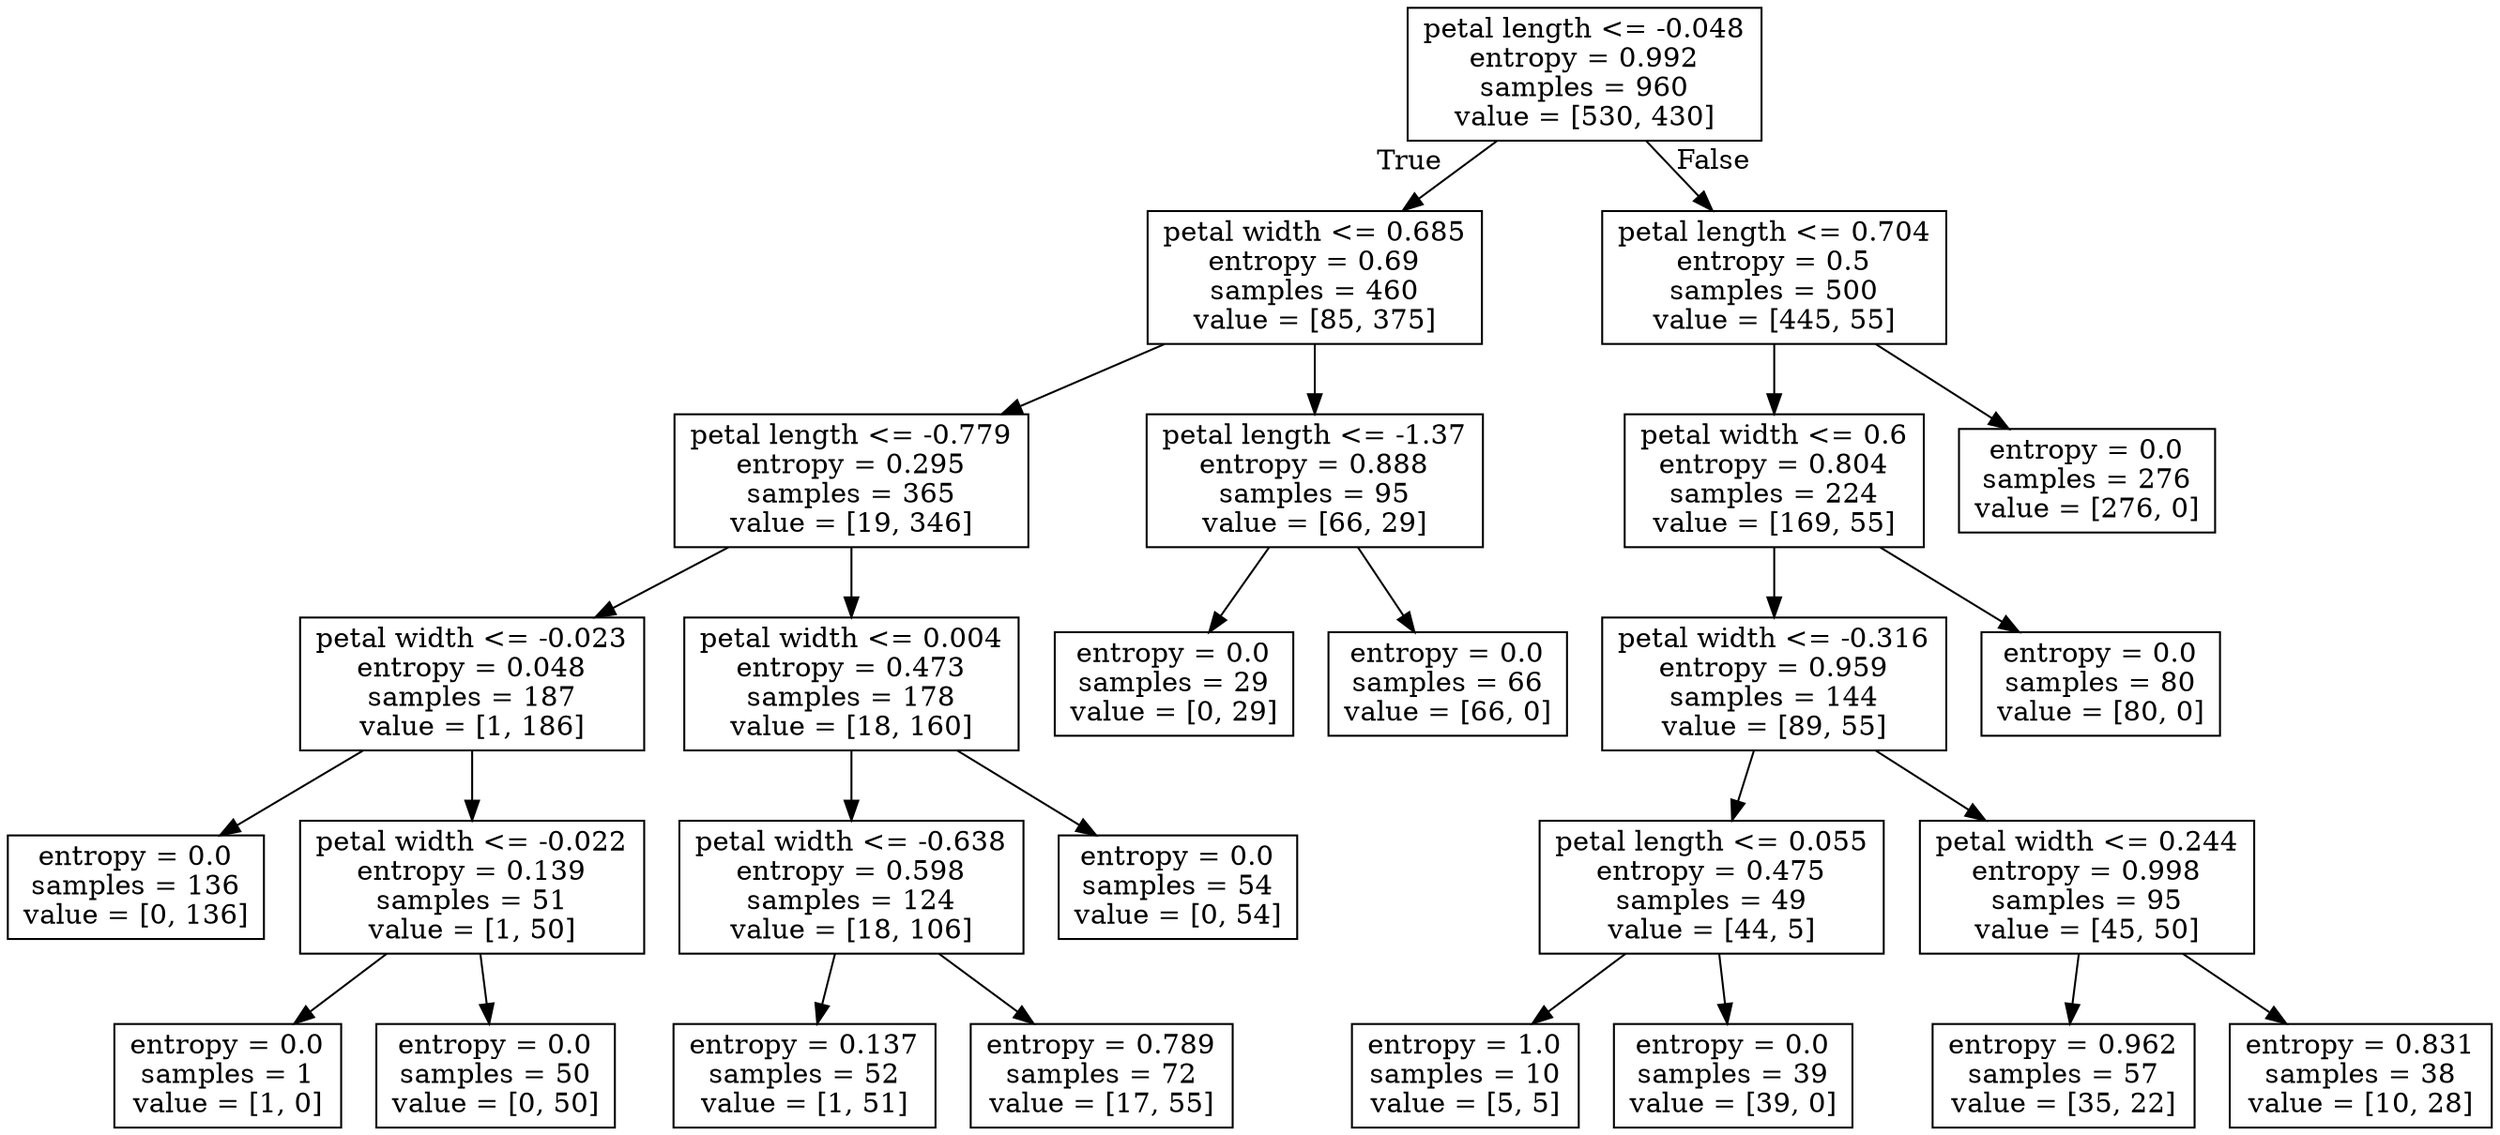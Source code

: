 digraph Tree {
node [shape=box] ;
0 [label="petal length <= -0.048\nentropy = 0.992\nsamples = 960\nvalue = [530, 430]"] ;
1 [label="petal width <= 0.685\nentropy = 0.69\nsamples = 460\nvalue = [85, 375]"] ;
0 -> 1 [labeldistance=2.5, labelangle=45, headlabel="True"] ;
2 [label="petal length <= -0.779\nentropy = 0.295\nsamples = 365\nvalue = [19, 346]"] ;
1 -> 2 ;
3 [label="petal width <= -0.023\nentropy = 0.048\nsamples = 187\nvalue = [1, 186]"] ;
2 -> 3 ;
4 [label="entropy = 0.0\nsamples = 136\nvalue = [0, 136]"] ;
3 -> 4 ;
5 [label="petal width <= -0.022\nentropy = 0.139\nsamples = 51\nvalue = [1, 50]"] ;
3 -> 5 ;
6 [label="entropy = 0.0\nsamples = 1\nvalue = [1, 0]"] ;
5 -> 6 ;
7 [label="entropy = 0.0\nsamples = 50\nvalue = [0, 50]"] ;
5 -> 7 ;
8 [label="petal width <= 0.004\nentropy = 0.473\nsamples = 178\nvalue = [18, 160]"] ;
2 -> 8 ;
9 [label="petal width <= -0.638\nentropy = 0.598\nsamples = 124\nvalue = [18, 106]"] ;
8 -> 9 ;
10 [label="entropy = 0.137\nsamples = 52\nvalue = [1, 51]"] ;
9 -> 10 ;
11 [label="entropy = 0.789\nsamples = 72\nvalue = [17, 55]"] ;
9 -> 11 ;
12 [label="entropy = 0.0\nsamples = 54\nvalue = [0, 54]"] ;
8 -> 12 ;
13 [label="petal length <= -1.37\nentropy = 0.888\nsamples = 95\nvalue = [66, 29]"] ;
1 -> 13 ;
14 [label="entropy = 0.0\nsamples = 29\nvalue = [0, 29]"] ;
13 -> 14 ;
15 [label="entropy = 0.0\nsamples = 66\nvalue = [66, 0]"] ;
13 -> 15 ;
16 [label="petal length <= 0.704\nentropy = 0.5\nsamples = 500\nvalue = [445, 55]"] ;
0 -> 16 [labeldistance=2.5, labelangle=-45, headlabel="False"] ;
17 [label="petal width <= 0.6\nentropy = 0.804\nsamples = 224\nvalue = [169, 55]"] ;
16 -> 17 ;
18 [label="petal width <= -0.316\nentropy = 0.959\nsamples = 144\nvalue = [89, 55]"] ;
17 -> 18 ;
19 [label="petal length <= 0.055\nentropy = 0.475\nsamples = 49\nvalue = [44, 5]"] ;
18 -> 19 ;
20 [label="entropy = 1.0\nsamples = 10\nvalue = [5, 5]"] ;
19 -> 20 ;
21 [label="entropy = 0.0\nsamples = 39\nvalue = [39, 0]"] ;
19 -> 21 ;
22 [label="petal width <= 0.244\nentropy = 0.998\nsamples = 95\nvalue = [45, 50]"] ;
18 -> 22 ;
23 [label="entropy = 0.962\nsamples = 57\nvalue = [35, 22]"] ;
22 -> 23 ;
24 [label="entropy = 0.831\nsamples = 38\nvalue = [10, 28]"] ;
22 -> 24 ;
25 [label="entropy = 0.0\nsamples = 80\nvalue = [80, 0]"] ;
17 -> 25 ;
26 [label="entropy = 0.0\nsamples = 276\nvalue = [276, 0]"] ;
16 -> 26 ;
}